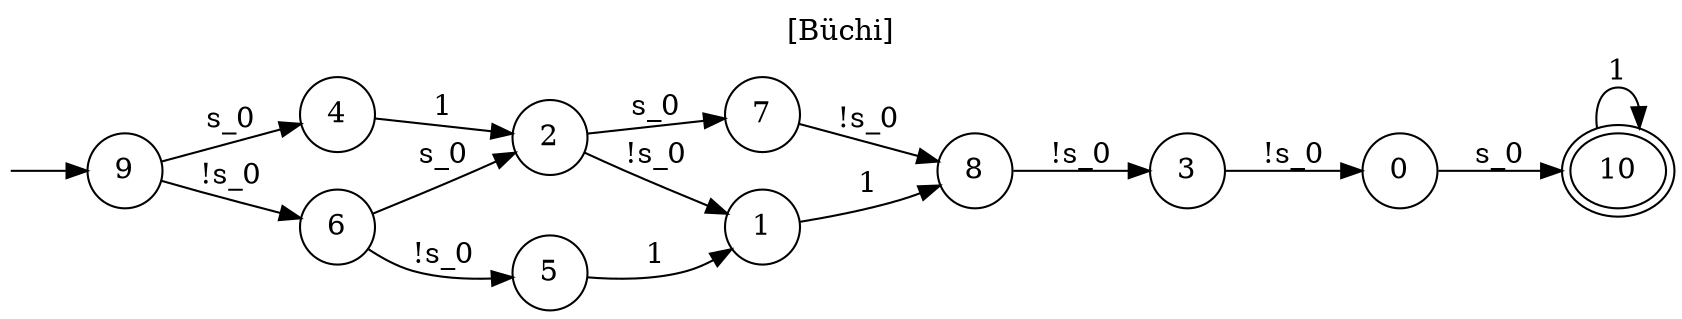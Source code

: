 digraph "" {
  rankdir=LR
  label="[Büchi]"
  labelloc="t"
  node [shape="ellipse",width="0.5",height="0.5"]
  I [label="", style=invis, width=0]
  I -> 9
  0 [label="0"]
  0 -> 10 [label="s_0"]
  1 [label="1"]
  1 -> 8 [label="1"]
  2 [label="2"]
  2 -> 1 [label="!s_0"]
  2 -> 7 [label="s_0"]
  3 [label="3"]
  3 -> 0 [label="!s_0"]
  4 [label="4"]
  4 -> 2 [label="1"]
  5 [label="5"]
  5 -> 1 [label="1"]
  6 [label="6"]
  6 -> 2 [label="s_0"]
  6 -> 5 [label="!s_0"]
  7 [label="7"]
  7 -> 8 [label="!s_0"]
  8 [label="8"]
  8 -> 3 [label="!s_0"]
  9 [label="9"]
  9 -> 4 [label="s_0"]
  9 -> 6 [label="!s_0"]
  10 [label="10", peripheries=2]
  10 -> 10 [label="1"]
}
